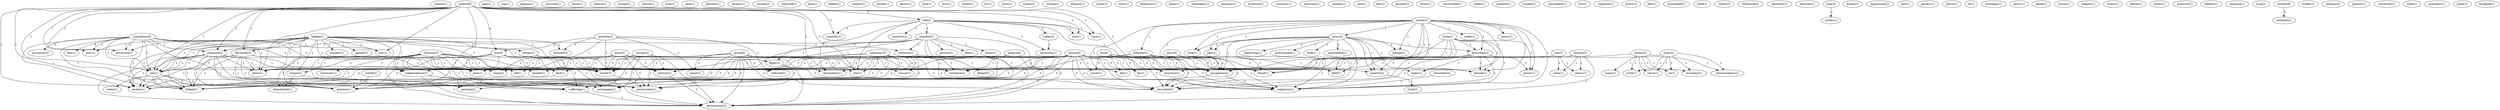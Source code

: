 digraph G {
  cambel [ label="cambel(1)" ];
  population [ label="population(5)" ];
  increased [ label="increased(2)" ];
  flee [ label="flee(1)" ];
  law [ label="law(1)" ];
  post [ label="post(1)" ];
  education [ label="education(1)" ];
  use [ label="use(2)" ];
  conquest [ label="conquest(2)" ];
  use [ label="use(1)" ];
  port [ label="port(1)" ];
  result [ label="result(2)" ];
  forbad [ label="forbad(1)" ];
  allow [ label="allow(1)" ];
  persecution [ label="persecution(1)" ];
  exodus [ label="exodus(1)" ];
  practice [ label="practice(1)" ];
  pan [ label="pan(2)" ];
  balkan [ label="balkan(1)" ];
  number [ label="number(1)" ];
  refuge [ label="refuge(2)" ];
  gained [ label="gained(1)" ];
  entered [ label="entered(2)" ];
  flight [ label="flight(2)" ];
  decimate [ label="decimate(2)" ];
  independence [ label="independence(2)" ];
  forgot [ label="forgot(2)" ];
  came [ label="came(2)" ];
  find [ label="find(1)" ];
  mention [ label="mention(1)" ];
  yup [ label="yup(1)" ];
  aegean [ label="aegean(1)" ];
  survived [ label="survived(1)" ];
  force [ label="force(1)" ];
  chance [ label="chance(1)" ];
  escape [ label="escape(1)" ];
  existence [ label="existence(2)" ];
  century [ label="century(2)" ];
  derive [ label="derive(1)" ];
  rose [ label="rose(1)" ];
  case [ label="case(1)" ];
  director [ label="director(1)" ];
  moise [ label="moise(2)" ];
  army [ label="army(4)" ];
  pillage [ label="pillage(1)" ];
  week [ label="week(1)" ];
  press [ label="press(1)" ];
  followed [ label="followed(1)" ];
  took [ label="took(1)" ];
  part [ label="part(1)" ];
  describes [ label="describes(2)" ];
  night [ label="night(1)" ];
  terror [ label="terror(1)" ];
  hatred [ label="hatred(1)" ];
  quarter [ label="quarter(2)" ];
  libel [ label="libel(1)" ];
  blood [ label="blood(1)" ];
  occupation [ label="occupation(2)" ];
  described [ label="described(1)" ];
  explosion [ label="explosion(1)" ];
  ohanus [ label="ohanus(1)" ];
  caused [ label="caused(2)" ];
  greece [ label="greece(6)" ];
  left [ label="left(2)" ];
  majority [ label="majority(1)" ];
  way [ label="way(1)" ];
  time [ label="time(1)" ];
  war [ label="war(6)" ];
  city [ label="city(1)" ];
  decimation [ label="decimation(1)" ];
  exterminate [ label="exterminate(1)" ];
  bulk [ label="bulk(1)" ];
  annihilated [ label="annihilated(1)" ];
  leadership [ label="leadership(1)" ];
  reported [ label="reported(1)" ];
  land [ label="land(1)" ];
  defeat [ label="defeat(1)" ];
  subject [ label="subject(1)" ];
  article [ label="article(1)" ];
  exists [ label="exists(1)" ];
  sera [ label="sera(1)" ];
  istanbul [ label="istanbul(1)" ];
  minority [ label="minority(2)" ];
  today [ label="today(2)" ];
  opression [ label="opression(1)" ];
  love [ label="love(1)" ];
  closed [ label="closed(1)" ];
  du [ label="du(1)" ];
  news [ label="news(1)" ];
  sultan [ label="sultan(1)" ];
  crimea [ label="crimea(1)" ];
  alliance [ label="alliance(1)" ];
  uiowa [ label="uiowa(1)" ];
  start [ label="start(1)" ];
  behaviour [ label="behaviour(1)" ];
  basis [ label="basis(1)" ];
  comitadjis [ label="comitadjis(1)" ];
  armenia [ label="armenia(1)" ];
  feed [ label="feed(1)" ];
  house [ label="house(1)" ];
  poverty [ label="poverty(1)" ];
  received [ label="received(2)" ];
  accompany [ label="accompany(1)" ];
  suffering [ label="suffering(1)" ];
  government [ label="government(3)" ];
  evidence [ label="evidence(1)" ];
  caucasus [ label="caucasus(1)" ];
  marmara [ label="marmara(1)" ];
  rumelia [ label="rumelia(1)" ];
  soul [ label="soul(1)" ];
  edu [ label="edu(2)" ];
  ground [ label="ground(1)" ];
  ritual [ label="ritual(1)" ];
  universelle [ label="universelle(1)" ];
  cohen [ label="cohen(1)" ];
  anatolia [ label="anatolia(3)" ];
  referred [ label="referred(1)" ];
  mind [ label="mind(1)" ];
  israelite [ label="israelite(1)" ];
  ecole [ label="ecole(1)" ];
  sunday [ label="sunday(1)" ];
  secondaire [ label="secondaire(1)" ];
  order [ label="order(1)" ];
  tovi [ label="tovi(1)" ];
  napoleon [ label="napoleon(1)" ];
  policy [ label="policy(1)" ];
  fled [ label="fled(1)" ];
  proceeded [ label="proceeded(1)" ];
  chief [ label="chief(1)" ];
  residue [ label="residue(2)" ];
  seems [ label="seems(1)" ];
  unite [ label="unite(1)" ];
  helped [ label="helped(1)" ];
  robert [ label="robert(1)" ];
  hellenism [ label="hellenism(2)" ];
  cemetery [ label="cemetery(1)" ];
  ottoman [ label="ottoman(2)" ];
  led [ label="led(1)" ];
  demolished [ label="demolished(1)" ];
  landed [ label="landed(1)" ];
  historian [ label="historian(1)" ];
  izmir [ label="izmir(3)" ];
  course [ label="course(1)" ];
  mantran [ label="mantran(1)" ];
  mau [ label="mau(3)" ];
  writes [ label="writes(1)" ];
  morea [ label="morea(2)" ];
  appressian [ label="appressian(1)" ];
  turk [ label="turk(1)" ];
  january [ label="january(1)" ];
  police [ label="police(1)" ];
  rh [ label="rh(1)" ];
  exchange [ label="exchange(1)" ];
  jewry [ label="jewry(1)" ];
  sahak [ label="sahak(1)" ];
  serdar [ label="serdar(2)" ];
  zuma [ label="zuma(1)" ];
  work [ label="work(1)" ];
  re [ label="re(1)" ];
  mountain [ label="mountain(1)" ];
  serve [ label="serve(1)" ];
  extermination [ label="extermination(1)" ];
  russia [ label="russia(1)" ];
  sea [ label="sea(2)" ];
  tragedy [ label="tragedy(1)" ];
  europe [ label="europe(2)" ];
  jewish [ label="jewish(6)" ];
  fin [ label="fin(1)" ];
  dix [ label="dix(1)" ];
  siecle [ label="siecle(1)" ];
  structure [ label="structure(1)" ];
  treaty [ label="treaty(1)" ];
  edirne [ label="edirne(1)" ];
  lived [ label="lived(1)" ];
  aiu [ label="aiu(9)" ];
  series [ label="series(1)" ];
  pressure [ label="pressure(1)" ];
  hebrew [ label="hebrew(1)" ];
  amnesia [ label="amnesia(1)" ];
  paris [ label="paris(6)" ];
  uucp [ label="uucp(1)" ];
  argic [ label="argic(2)" ];
  turkiye [ label="turkiye(6)" ];
  obstacle [ label="obstacle(2)" ];
  turkey [ label="turkey(1)" ];
  nehama [ label="nehama(2)" ];
  spanish [ label="spanish(1)" ];
  salonica [ label="salonica(15)" ];
  university [ label="university(1)" ];
  greek [ label="greek(8)" ];
  empire [ label="empire(6)" ];
  world [ label="world(2)" ];
  went [ label="went(1)" ];
  president [ label="president(1)" ];
  december [ label="december(2)" ];
  judea [ label="judea(1)" ];
  benghiat [ label="benghiat(1)" ];
  population -> increased [ label="3" ];
  population -> flee [ label="3" ];
  population -> law [ label="1" ];
  population -> post [ label="1" ];
  population -> education [ label="1" ];
  population -> use [ label="1" ];
  population -> conquest [ label="1" ];
  population -> use [ label="1" ];
  population -> port [ label="3" ];
  population -> result [ label="3" ];
  population -> forbad [ label="1" ];
  population -> allow [ label="1" ];
  population -> persecution [ label="3" ];
  population -> exodus [ label="1" ];
  population -> practice [ label="1" ];
  balkan -> number [ label="1" ];
  balkan -> refuge [ label="1" ];
  balkan -> gained [ label="1" ];
  balkan -> law [ label="1" ];
  balkan -> post [ label="1" ];
  balkan -> education [ label="1" ];
  balkan -> use [ label="1" ];
  balkan -> entered [ label="1" ];
  balkan -> flight [ label="1" ];
  balkan -> conquest [ label="1" ];
  balkan -> decimate [ label="1" ];
  balkan -> independence [ label="1" ];
  balkan -> forgot [ label="1" ];
  balkan -> use [ label="1" ];
  balkan -> result [ label="1" ];
  balkan -> came [ label="1" ];
  balkan -> forbad [ label="1" ];
  balkan -> allow [ label="1" ];
  balkan -> exodus [ label="1" ];
  balkan -> find [ label="1" ];
  balkan -> practice [ label="1" ];
  balkan -> mention [ label="1" ];
  refuge -> result [ label="1" ];
  refuge -> existence [ label="1" ];
  refuge -> century [ label="1" ];
  moise -> army [ label="1" ];
  moise -> pillage [ label="1" ];
  moise -> week [ label="1" ];
  moise -> press [ label="1" ];
  moise -> followed [ label="1" ];
  moise -> took [ label="1" ];
  moise -> part [ label="1" ];
  moise -> describes [ label="2" ];
  moise -> night [ label="1" ];
  moise -> terror [ label="1" ];
  moise -> hatred [ label="1" ];
  moise -> quarter [ label="1" ];
  moise -> libel [ label="1" ];
  moise -> blood [ label="1" ];
  moise -> occupation [ label="1" ];
  moise -> described [ label="1" ];
  moise -> explosion [ label="1" ];
  greece -> left [ label="1" ];
  greece -> law [ label="1" ];
  greece -> post [ label="1" ];
  greece -> education [ label="1" ];
  greece -> use [ label="1" ];
  greece -> conquest [ label="1" ];
  greece -> majority [ label="1" ];
  greece -> way [ label="1" ];
  greece -> time [ label="1" ];
  greece -> decimate [ label="1" ];
  greece -> use [ label="1" ];
  greece -> war [ label="4" ];
  greece -> forbad [ label="1" ];
  greece -> allow [ label="1" ];
  greece -> exodus [ label="1" ];
  greece -> occupation [ label="1" ];
  greece -> city [ label="1" ];
  greece -> practice [ label="1" ];
  greece -> decimation [ label="1" ];
  army -> pillage [ label="1" ];
  army -> took [ label="1" ];
  army -> part [ label="1" ];
  army -> describes [ label="1" ];
  army -> exterminate [ label="1" ];
  army -> night [ label="1" ];
  army -> bulk [ label="1" ];
  army -> hatred [ label="1" ];
  army -> annihilated [ label="1" ];
  army -> quarter [ label="1" ];
  army -> leadership [ label="1" ];
  army -> occupation [ label="1" ];
  army -> described [ label="1" ];
  army -> explosion [ label="1" ];
  left -> istanbul [ label="1" ];
  left -> minority [ label="1" ];
  left -> today [ label="1" ];
  left -> majority [ label="1" ];
  left -> way [ label="1" ];
  left -> time [ label="1" ];
  left -> opression [ label="1" ];
  left -> occupation [ label="1" ];
  left -> city [ label="1" ];
  left -> decimation [ label="1" ];
  istanbul -> feed [ label="1" ];
  istanbul -> house [ label="1" ];
  istanbul -> poverty [ label="1" ];
  istanbul -> received [ label="1" ];
  istanbul -> flight [ label="1" ];
  istanbul -> conquest [ label="1" ];
  istanbul -> independence [ label="1" ];
  istanbul -> accompany [ label="1" ];
  istanbul -> suffering [ label="1" ];
  istanbul -> century [ label="1" ];
  istanbul -> government [ label="1" ];
  followed -> use [ label="1" ];
  followed -> hatred [ label="1" ];
  followed -> use [ label="1" ];
  followed -> occupation [ label="1" ];
  followed -> described [ label="1" ];
  followed -> explosion [ label="1" ];
  anatolia -> entered [ label="1" ];
  anatolia -> received [ label="1" ];
  anatolia -> result [ label="1" ];
  anatolia -> came [ label="1" ];
  anatolia -> war [ label="2" ];
  anatolia -> referred [ label="1" ];
  anatolia -> mind [ label="1" ];
  ecole -> describes [ label="1" ];
  ecole -> terror [ label="1" ];
  ecole -> hatred [ label="1" ];
  ecole -> libel [ label="1" ];
  ecole -> blood [ label="1" ];
  ecole -> occupation [ label="1" ];
  ecole -> described [ label="1" ];
  ecole -> explosion [ label="1" ];
  describes -> night [ label="1" ];
  describes -> terror [ label="1" ];
  describes -> hatred [ label="1" ];
  describes -> quarter [ label="1" ];
  describes -> occupation [ label="1" ];
  describes -> described [ label="1" ];
  describes -> explosion [ label="1" ];
  use -> order [ label="1" ];
  use -> forbad [ label="1" ];
  use -> exodus [ label="1" ];
  use -> practice [ label="1" ];
  today -> opression [ label="1" ];
  residue -> seems [ label="1" ];
  residue -> came [ label="1" ];
  residue -> unite [ label="1" ];
  residue -> government [ label="1" ];
  received -> helped [ label="1" ];
  received -> government [ label="1" ];
  flight -> accompany [ label="1" ];
  flight -> government [ label="1" ];
  conquest -> independence [ label="1" ];
  conquest -> use [ label="1" ];
  conquest -> accompany [ label="1" ];
  conquest -> forbad [ label="1" ];
  conquest -> suffering [ label="1" ];
  conquest -> allow [ label="1" ];
  conquest -> exodus [ label="1" ];
  conquest -> century [ label="1" ];
  conquest -> government [ label="1" ];
  conquest -> practice [ label="1" ];
  ottoman -> led [ label="1" ];
  ottoman -> independence [ label="1" ];
  ottoman -> forgot [ label="1" ];
  ottoman -> demolished [ label="1" ];
  ottoman -> landed [ label="1" ];
  ottoman -> port [ label="1" ];
  ottoman -> result [ label="2" ];
  ottoman -> came [ label="1" ];
  ottoman -> historian [ label="1" ];
  ottoman -> accompany [ label="1" ];
  ottoman -> suffering [ label="1" ];
  ottoman -> persecution [ label="1" ];
  ottoman -> century [ label="1" ];
  ottoman -> government [ label="1" ];
  ottoman -> find [ label="1" ];
  izmir -> led [ label="1" ];
  izmir -> landed [ label="1" ];
  izmir -> port [ label="1" ];
  izmir -> result [ label="1" ];
  izmir -> course [ label="1" ];
  izmir -> persecution [ label="1" ];
  izmir -> existence [ label="1" ];
  izmir -> century [ label="1" ];
  mau -> writes [ label="1" ];
  decimate -> use [ label="1" ];
  decimate -> port [ label="1" ];
  decimate -> result [ label="1" ];
  decimate -> forbad [ label="1" ];
  decimate -> allow [ label="1" ];
  decimate -> persecution [ label="1" ];
  decimate -> exodus [ label="1" ];
  decimate -> practice [ label="1" ];
  independence -> accompany [ label="1" ];
  independence -> suffering [ label="1" ];
  independence -> government [ label="1" ];
  forgot -> demolished [ label="1" ];
  forgot -> mention [ label="1" ];
  serdar -> zuma [ label="1" ];
  serdar -> work [ label="1" ];
  serdar -> re [ label="1" ];
  serdar -> existence [ label="1" ];
  serdar -> mountain [ label="1" ];
  serdar -> serve [ label="1" ];
  serdar -> extermination [ label="1" ];
  sea -> result [ label="1" ];
  sea -> seems [ label="1" ];
  sea -> unite [ label="1" ];
  europe -> port [ label="1" ];
  europe -> result [ label="1" ];
  europe -> accompany [ label="1" ];
  europe -> suffering [ label="1" ];
  europe -> persecution [ label="1" ];
  europe -> century [ label="1" ];
  europe -> government [ label="1" ];
  use -> forbad [ label="1" ];
  use -> exodus [ label="1" ];
  use -> practice [ label="1" ];
  jewish -> quarter [ label="1" ];
  jewish -> fin [ label="1" ];
  jewish -> dix [ label="1" ];
  jewish -> libel [ label="1" ];
  jewish -> port [ label="2" ];
  jewish -> result [ label="2" ];
  jewish -> siecle [ label="1" ];
  jewish -> structure [ label="1" ];
  jewish -> blood [ label="1" ];
  jewish -> course [ label="1" ];
  jewish -> forbad [ label="2" ];
  jewish -> allow [ label="2" ];
  jewish -> persecution [ label="2" ];
  jewish -> existence [ label="1" ];
  jewish -> exodus [ label="2" ];
  jewish -> occupation [ label="2" ];
  jewish -> century [ label="1" ];
  jewish -> described [ label="2" ];
  jewish -> practice [ label="2" ];
  jewish -> explosion [ label="2" ];
  quarter -> lived [ label="1" ];
  aiu -> fin [ label="3" ];
  aiu -> dix [ label="3" ];
  aiu -> libel [ label="2" ];
  aiu -> siecle [ label="3" ];
  aiu -> structure [ label="3" ];
  aiu -> blood [ label="2" ];
  aiu -> occupation [ label="2" ];
  aiu -> described [ label="2" ];
  aiu -> explosion [ label="2" ];
  result -> persecution [ label="1" ];
  paris -> structure [ label="1" ];
  paris -> blood [ label="1" ];
  paris -> occupation [ label="1" ];
  paris -> described [ label="1" ];
  paris -> explosion [ label="1" ];
  war -> accompany [ label="1" ];
  war -> forbad [ label="2" ];
  war -> suffering [ label="1" ];
  war -> allow [ label="2" ];
  war -> exodus [ label="2" ];
  war -> century [ label="1" ];
  war -> government [ label="1" ];
  war -> practice [ label="2" ];
  argic -> work [ label="1" ];
  argic -> re [ label="1" ];
  argic -> existence [ label="1" ];
  argic -> mountain [ label="1" ];
  argic -> serve [ label="1" ];
  argic -> extermination [ label="1" ];
  turkiye -> obstacle [ label="2" ];
  salonica -> course [ label="1" ];
  salonica -> forbad [ label="2" ];
  salonica -> allow [ label="2" ];
  salonica -> persecution [ label="2" ];
  salonica -> existence [ label="1" ];
  salonica -> exodus [ label="2" ];
  salonica -> occupation [ label="3" ];
  salonica -> century [ label="1" ];
  salonica -> described [ label="2" ];
  salonica -> city [ label="1" ];
  salonica -> practice [ label="2" ];
  salonica -> decimation [ label="1" ];
  salonica -> explosion [ label="2" ];
  greek -> forbad [ label="2" ];
  greek -> allow [ label="2" ];
  greek -> persecution [ label="1" ];
  greek -> existence [ label="1" ];
  greek -> referred [ label="2" ];
  greek -> exodus [ label="2" ];
  greek -> occupation [ label="3" ];
  greek -> described [ label="2" ];
  greek -> mind [ label="2" ];
  greek -> city [ label="1" ];
  greek -> government [ label="1" ];
  greek -> find [ label="1" ];
  greek -> practice [ label="2" ];
  greek -> decimation [ label="1" ];
  greek -> mention [ label="1" ];
  greek -> explosion [ label="2" ];
  suffering -> government [ label="1" ];
  empire -> existence [ label="1" ];
  empire -> century [ label="2" ];
  empire -> government [ label="1" ];
  empire -> find [ label="1" ];
  occupation -> described [ label="1" ];
  occupation -> explosion [ label="1" ];
  world -> practice [ label="1" ];
  century -> government [ label="1" ];
  december -> explosion [ label="1" ];
  find -> mention [ label="1" ];
}
